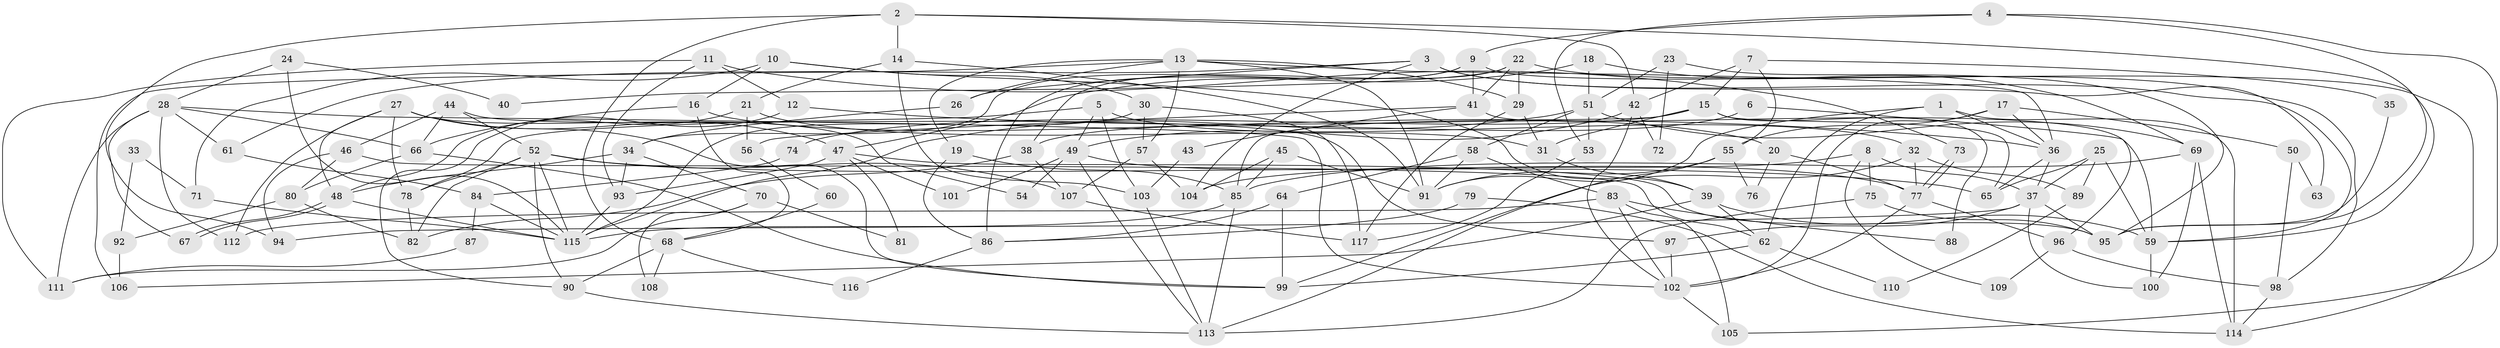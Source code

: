 // Generated by graph-tools (version 1.1) at 2025/11/02/27/25 16:11:23]
// undirected, 117 vertices, 234 edges
graph export_dot {
graph [start="1"]
  node [color=gray90,style=filled];
  1;
  2;
  3;
  4;
  5;
  6;
  7;
  8;
  9;
  10;
  11;
  12;
  13;
  14;
  15;
  16;
  17;
  18;
  19;
  20;
  21;
  22;
  23;
  24;
  25;
  26;
  27;
  28;
  29;
  30;
  31;
  32;
  33;
  34;
  35;
  36;
  37;
  38;
  39;
  40;
  41;
  42;
  43;
  44;
  45;
  46;
  47;
  48;
  49;
  50;
  51;
  52;
  53;
  54;
  55;
  56;
  57;
  58;
  59;
  60;
  61;
  62;
  63;
  64;
  65;
  66;
  67;
  68;
  69;
  70;
  71;
  72;
  73;
  74;
  75;
  76;
  77;
  78;
  79;
  80;
  81;
  82;
  83;
  84;
  85;
  86;
  87;
  88;
  89;
  90;
  91;
  92;
  93;
  94;
  95;
  96;
  97;
  98;
  99;
  100;
  101;
  102;
  103;
  104;
  105;
  106;
  107;
  108;
  109;
  110;
  111;
  112;
  113;
  114;
  115;
  116;
  117;
  1 -- 91;
  1 -- 36;
  1 -- 62;
  1 -- 114;
  2 -- 42;
  2 -- 59;
  2 -- 14;
  2 -- 68;
  2 -- 94;
  3 -- 104;
  3 -- 26;
  3 -- 59;
  3 -- 61;
  3 -- 63;
  4 -- 105;
  4 -- 53;
  4 -- 9;
  4 -- 95;
  5 -- 32;
  5 -- 78;
  5 -- 49;
  5 -- 103;
  6 -- 96;
  6 -- 38;
  7 -- 15;
  7 -- 55;
  7 -- 35;
  7 -- 42;
  8 -- 37;
  8 -- 104;
  8 -- 75;
  8 -- 109;
  9 -- 34;
  9 -- 41;
  9 -- 86;
  9 -- 114;
  10 -- 39;
  10 -- 16;
  10 -- 30;
  10 -- 71;
  11 -- 93;
  11 -- 12;
  11 -- 73;
  11 -- 111;
  12 -- 36;
  12 -- 90;
  13 -- 91;
  13 -- 57;
  13 -- 19;
  13 -- 26;
  13 -- 29;
  13 -- 36;
  13 -- 106;
  14 -- 21;
  14 -- 91;
  14 -- 103;
  15 -- 65;
  15 -- 85;
  15 -- 31;
  15 -- 74;
  15 -- 88;
  16 -- 68;
  16 -- 66;
  16 -- 20;
  17 -- 102;
  17 -- 36;
  17 -- 50;
  17 -- 55;
  18 -- 69;
  18 -- 51;
  18 -- 47;
  19 -- 85;
  19 -- 86;
  20 -- 77;
  20 -- 76;
  21 -- 31;
  21 -- 48;
  21 -- 56;
  22 -- 41;
  22 -- 29;
  22 -- 38;
  22 -- 40;
  22 -- 98;
  23 -- 51;
  23 -- 95;
  23 -- 72;
  24 -- 28;
  24 -- 115;
  24 -- 40;
  25 -- 59;
  25 -- 37;
  25 -- 65;
  25 -- 89;
  26 -- 34;
  27 -- 47;
  27 -- 99;
  27 -- 48;
  27 -- 54;
  27 -- 78;
  27 -- 112;
  28 -- 66;
  28 -- 102;
  28 -- 61;
  28 -- 67;
  28 -- 111;
  28 -- 112;
  29 -- 31;
  29 -- 117;
  30 -- 115;
  30 -- 57;
  30 -- 117;
  31 -- 39;
  32 -- 77;
  32 -- 99;
  32 -- 89;
  33 -- 71;
  33 -- 92;
  34 -- 48;
  34 -- 93;
  34 -- 70;
  35 -- 95;
  36 -- 37;
  36 -- 65;
  37 -- 97;
  37 -- 95;
  37 -- 94;
  37 -- 100;
  38 -- 82;
  38 -- 107;
  39 -- 62;
  39 -- 59;
  39 -- 106;
  41 -- 59;
  41 -- 43;
  41 -- 56;
  42 -- 49;
  42 -- 72;
  42 -- 102;
  43 -- 103;
  44 -- 46;
  44 -- 52;
  44 -- 66;
  44 -- 97;
  45 -- 85;
  45 -- 91;
  45 -- 104;
  46 -- 80;
  46 -- 94;
  46 -- 62;
  47 -- 95;
  47 -- 81;
  47 -- 93;
  47 -- 101;
  48 -- 67;
  48 -- 67;
  48 -- 115;
  49 -- 113;
  49 -- 54;
  49 -- 77;
  49 -- 101;
  50 -- 98;
  50 -- 63;
  51 -- 58;
  51 -- 115;
  51 -- 53;
  51 -- 69;
  52 -- 107;
  52 -- 65;
  52 -- 78;
  52 -- 82;
  52 -- 90;
  52 -- 115;
  53 -- 117;
  55 -- 113;
  55 -- 76;
  55 -- 91;
  56 -- 60;
  57 -- 107;
  57 -- 104;
  58 -- 91;
  58 -- 83;
  58 -- 64;
  59 -- 100;
  60 -- 68;
  61 -- 84;
  62 -- 99;
  62 -- 110;
  64 -- 86;
  64 -- 99;
  66 -- 99;
  66 -- 80;
  68 -- 90;
  68 -- 108;
  68 -- 116;
  69 -- 114;
  69 -- 85;
  69 -- 100;
  70 -- 111;
  70 -- 81;
  70 -- 108;
  71 -- 115;
  73 -- 77;
  73 -- 77;
  74 -- 84;
  75 -- 113;
  75 -- 95;
  77 -- 96;
  77 -- 102;
  78 -- 82;
  79 -- 86;
  79 -- 114;
  80 -- 82;
  80 -- 92;
  83 -- 102;
  83 -- 112;
  83 -- 88;
  83 -- 105;
  84 -- 115;
  84 -- 87;
  85 -- 115;
  85 -- 113;
  86 -- 116;
  87 -- 111;
  89 -- 110;
  90 -- 113;
  92 -- 106;
  93 -- 115;
  96 -- 98;
  96 -- 109;
  97 -- 102;
  98 -- 114;
  102 -- 105;
  103 -- 113;
  107 -- 117;
}
